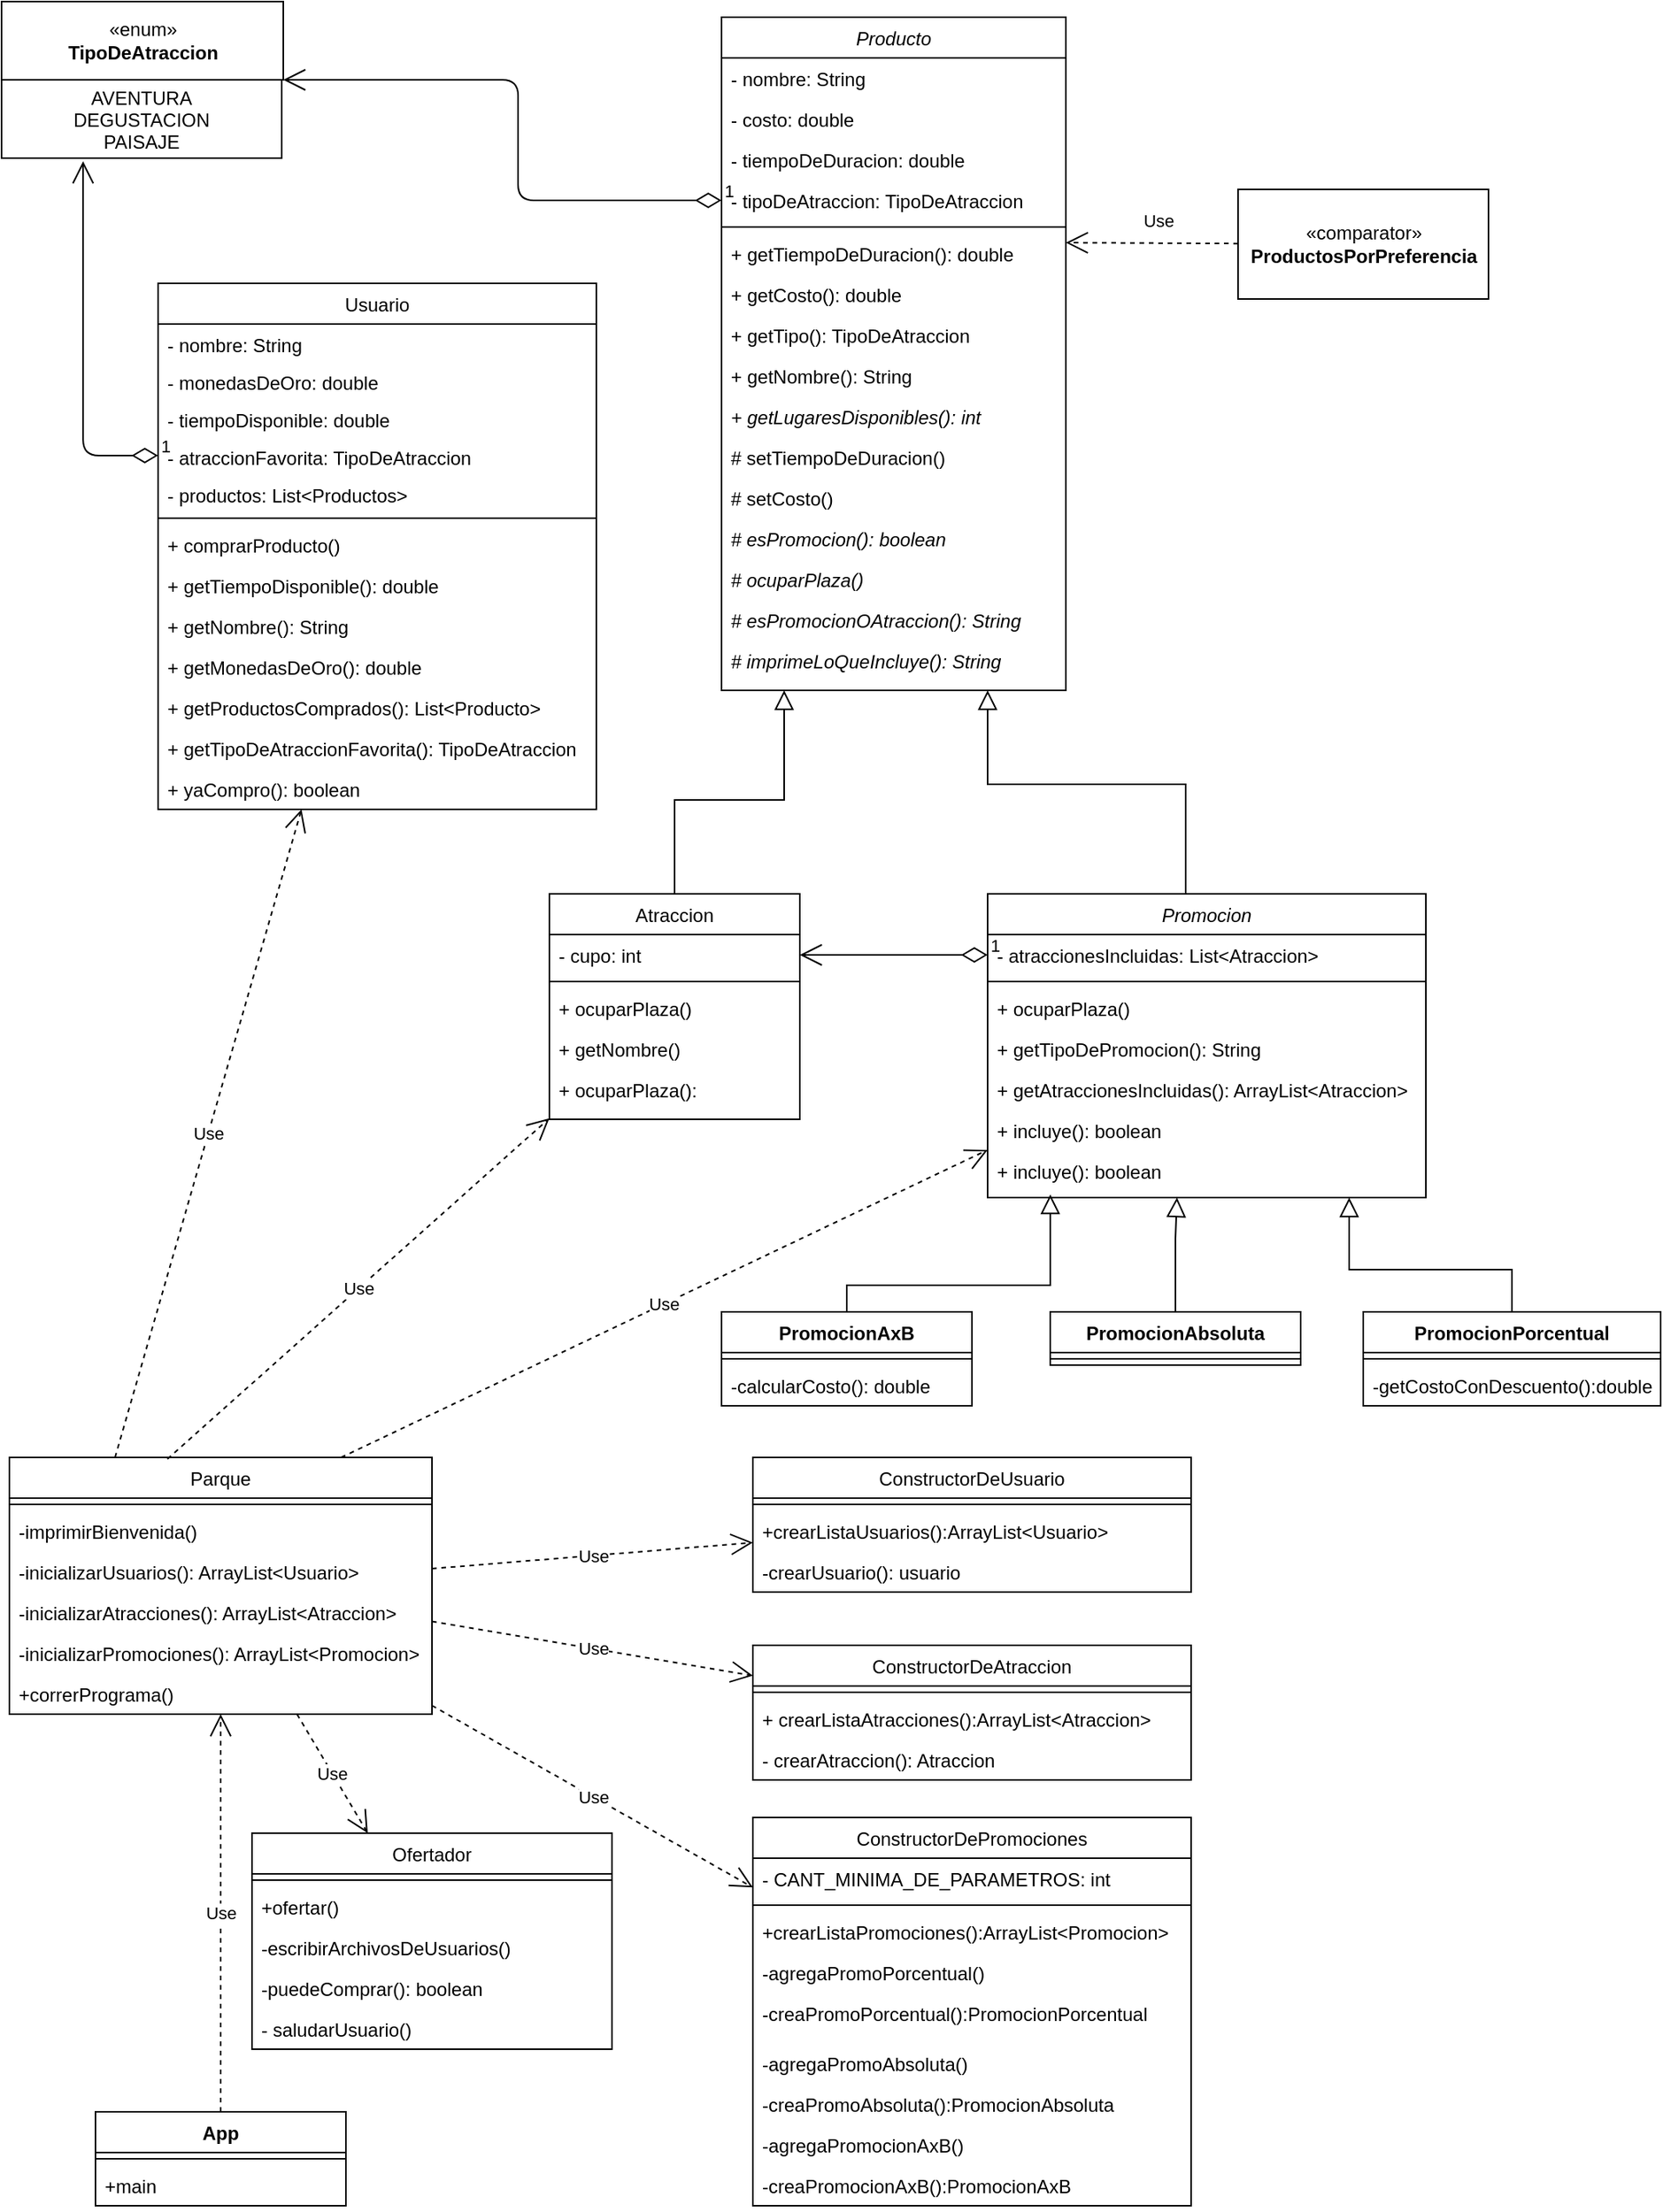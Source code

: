 <mxfile version="15.1.4" type="device"><diagram id="C5RBs43oDa-KdzZeNtuy" name="Page-1"><mxGraphModel dx="1422" dy="1974" grid="1" gridSize="10" guides="1" tooltips="1" connect="1" arrows="1" fold="1" page="1" pageScale="1" pageWidth="827" pageHeight="1169" math="0" shadow="0"><root><mxCell id="WIyWlLk6GJQsqaUBKTNV-0"/><mxCell id="WIyWlLk6GJQsqaUBKTNV-1" parent="WIyWlLk6GJQsqaUBKTNV-0"/><object label="Usuario" tipoDeAtracionFavorita="TipoDeAtraccion" id="zkfFHV4jXpPFQw0GAbJ--0"><mxCell style="swimlane;fontStyle=0;align=center;verticalAlign=top;childLayout=stackLayout;horizontal=1;startSize=26;horizontalStack=0;resizeParent=1;resizeLast=0;collapsible=1;marginBottom=0;rounded=0;shadow=0;strokeWidth=1;arcSize=15;resizeHeight=1;" parent="WIyWlLk6GJQsqaUBKTNV-1" vertex="1"><mxGeometry x="110" y="-70" width="280" height="336" as="geometry"><mxRectangle x="230" y="140" width="160" height="26" as="alternateBounds"/></mxGeometry></mxCell></object><object label="- nombre: String" placeholders="1" productosComprados="Productos [ ]" id="FlzFNz0apkJize76Gb9o-10"><mxCell style="text;align=left;verticalAlign=top;spacingLeft=4;spacingRight=4;overflow=hidden;rotatable=0;points=[[0,0.5],[1,0.5]];portConstraint=eastwest;" parent="zkfFHV4jXpPFQw0GAbJ--0" vertex="1"><mxGeometry y="26" width="280" height="24" as="geometry"/></mxCell></object><object label="- monedasDeOro: double" placeholders="1" productosComprados="Productos [ ]" id="zkfFHV4jXpPFQw0GAbJ--1"><mxCell style="text;align=left;verticalAlign=top;spacingLeft=4;spacingRight=4;overflow=hidden;rotatable=0;points=[[0,0.5],[1,0.5]];portConstraint=eastwest;" parent="zkfFHV4jXpPFQw0GAbJ--0" vertex="1"><mxGeometry y="50" width="280" height="24" as="geometry"/></mxCell></object><object label="- tiempoDisponible: double" placeholders="1" productosComprados="Productos [ ]" id="FlzFNz0apkJize76Gb9o-12"><mxCell style="text;align=left;verticalAlign=top;spacingLeft=4;spacingRight=4;overflow=hidden;rotatable=0;points=[[0,0.5],[1,0.5]];portConstraint=eastwest;" parent="zkfFHV4jXpPFQw0GAbJ--0" vertex="1"><mxGeometry y="74" width="280" height="24" as="geometry"/></mxCell></object><object label="- atraccionFavorita: TipoDeAtraccion" placeholders="1" productosComprados="Productos [ ]" id="FlzFNz0apkJize76Gb9o-13"><mxCell style="text;align=left;verticalAlign=top;spacingLeft=4;spacingRight=4;overflow=hidden;rotatable=0;points=[[0,0.5],[1,0.5]];portConstraint=eastwest;" parent="zkfFHV4jXpPFQw0GAbJ--0" vertex="1"><mxGeometry y="98" width="280" height="24" as="geometry"/></mxCell></object><object label="- productos: List&lt;Productos&gt;" placeholders="1" productosComprados="Productos [ ]" id="FlzFNz0apkJize76Gb9o-11"><mxCell style="text;align=left;verticalAlign=top;spacingLeft=4;spacingRight=4;overflow=hidden;rotatable=0;points=[[0,0.5],[1,0.5]];portConstraint=eastwest;" parent="zkfFHV4jXpPFQw0GAbJ--0" vertex="1"><mxGeometry y="122" width="280" height="24" as="geometry"/></mxCell></object><mxCell id="zkfFHV4jXpPFQw0GAbJ--4" value="" style="line;html=1;strokeWidth=1;align=left;verticalAlign=middle;spacingTop=-1;spacingLeft=3;spacingRight=3;rotatable=0;labelPosition=right;points=[];portConstraint=eastwest;" parent="zkfFHV4jXpPFQw0GAbJ--0" vertex="1"><mxGeometry y="146" width="280" height="8" as="geometry"/></mxCell><mxCell id="zkfFHV4jXpPFQw0GAbJ--5" value="+ comprarProducto()" style="text;align=left;verticalAlign=top;spacingLeft=4;spacingRight=4;overflow=hidden;rotatable=0;points=[[0,0.5],[1,0.5]];portConstraint=eastwest;" parent="zkfFHV4jXpPFQw0GAbJ--0" vertex="1"><mxGeometry y="154" width="280" height="26" as="geometry"/></mxCell><mxCell id="FlzFNz0apkJize76Gb9o-16" value="+ getTiempoDisponible(): double" style="text;align=left;verticalAlign=top;spacingLeft=4;spacingRight=4;overflow=hidden;rotatable=0;points=[[0,0.5],[1,0.5]];portConstraint=eastwest;" parent="zkfFHV4jXpPFQw0GAbJ--0" vertex="1"><mxGeometry y="180" width="280" height="26" as="geometry"/></mxCell><mxCell id="FlzFNz0apkJize76Gb9o-17" value="+ getNombre(): String&#10;" style="text;align=left;verticalAlign=top;spacingLeft=4;spacingRight=4;overflow=hidden;rotatable=0;points=[[0,0.5],[1,0.5]];portConstraint=eastwest;" parent="zkfFHV4jXpPFQw0GAbJ--0" vertex="1"><mxGeometry y="206" width="280" height="26" as="geometry"/></mxCell><mxCell id="FlzFNz0apkJize76Gb9o-18" value="+ getMonedasDeOro(): double" style="text;align=left;verticalAlign=top;spacingLeft=4;spacingRight=4;overflow=hidden;rotatable=0;points=[[0,0.5],[1,0.5]];portConstraint=eastwest;" parent="zkfFHV4jXpPFQw0GAbJ--0" vertex="1"><mxGeometry y="232" width="280" height="26" as="geometry"/></mxCell><mxCell id="FlzFNz0apkJize76Gb9o-19" value="+ getProductosComprados(): List&lt;Producto&gt;" style="text;align=left;verticalAlign=top;spacingLeft=4;spacingRight=4;overflow=hidden;rotatable=0;points=[[0,0.5],[1,0.5]];portConstraint=eastwest;" parent="zkfFHV4jXpPFQw0GAbJ--0" vertex="1"><mxGeometry y="258" width="280" height="26" as="geometry"/></mxCell><mxCell id="FlzFNz0apkJize76Gb9o-20" value="+ getTipoDeAtraccionFavorita(): TipoDeAtraccion" style="text;align=left;verticalAlign=top;spacingLeft=4;spacingRight=4;overflow=hidden;rotatable=0;points=[[0,0.5],[1,0.5]];portConstraint=eastwest;" parent="zkfFHV4jXpPFQw0GAbJ--0" vertex="1"><mxGeometry y="284" width="280" height="26" as="geometry"/></mxCell><mxCell id="_FNFcOM1Z9F2BSUYaK-h-8" value="+ yaCompro(): boolean" style="text;align=left;verticalAlign=top;spacingLeft=4;spacingRight=4;overflow=hidden;rotatable=0;points=[[0,0.5],[1,0.5]];portConstraint=eastwest;" vertex="1" parent="zkfFHV4jXpPFQw0GAbJ--0"><mxGeometry y="310" width="280" height="26" as="geometry"/></mxCell><mxCell id="zkfFHV4jXpPFQw0GAbJ--6" value="Atraccion" style="swimlane;fontStyle=0;align=center;verticalAlign=top;childLayout=stackLayout;horizontal=1;startSize=26;horizontalStack=0;resizeParent=1;resizeLast=0;collapsible=1;marginBottom=0;rounded=0;shadow=0;strokeWidth=1;" parent="WIyWlLk6GJQsqaUBKTNV-1" vertex="1"><mxGeometry x="360" y="320" width="160" height="144" as="geometry"><mxRectangle x="130" y="380" width="160" height="26" as="alternateBounds"/></mxGeometry></mxCell><mxCell id="zkfFHV4jXpPFQw0GAbJ--7" value="- cupo: int" style="text;align=left;verticalAlign=top;spacingLeft=4;spacingRight=4;overflow=hidden;rotatable=0;points=[[0,0.5],[1,0.5]];portConstraint=eastwest;" parent="zkfFHV4jXpPFQw0GAbJ--6" vertex="1"><mxGeometry y="26" width="160" height="26" as="geometry"/></mxCell><mxCell id="zkfFHV4jXpPFQw0GAbJ--9" value="" style="line;html=1;strokeWidth=1;align=left;verticalAlign=middle;spacingTop=-1;spacingLeft=3;spacingRight=3;rotatable=0;labelPosition=right;points=[];portConstraint=eastwest;" parent="zkfFHV4jXpPFQw0GAbJ--6" vertex="1"><mxGeometry y="52" width="160" height="8" as="geometry"/></mxCell><mxCell id="OmmPWVfjl7qDuV7n0hbP-1" value="+ ocuparPlaza()" style="text;align=left;verticalAlign=top;spacingLeft=4;spacingRight=4;overflow=hidden;rotatable=0;points=[[0,0.5],[1,0.5]];portConstraint=eastwest;rounded=0;shadow=0;html=0;" parent="zkfFHV4jXpPFQw0GAbJ--6" vertex="1"><mxGeometry y="60" width="160" height="26" as="geometry"/></mxCell><mxCell id="b36WNE1oLxdb3FosUZbY-0" value="+ getNombre()" style="text;align=left;verticalAlign=top;spacingLeft=4;spacingRight=4;overflow=hidden;rotatable=0;points=[[0,0.5],[1,0.5]];portConstraint=eastwest;rounded=0;shadow=0;html=0;" parent="zkfFHV4jXpPFQw0GAbJ--6" vertex="1"><mxGeometry y="86" width="160" height="26" as="geometry"/></mxCell><mxCell id="_FNFcOM1Z9F2BSUYaK-h-0" value="+ ocuparPlaza():" style="text;align=left;verticalAlign=top;spacingLeft=4;spacingRight=4;overflow=hidden;rotatable=0;points=[[0,0.5],[1,0.5]];portConstraint=eastwest;rounded=0;shadow=0;html=0;" vertex="1" parent="zkfFHV4jXpPFQw0GAbJ--6"><mxGeometry y="112" width="160" height="26" as="geometry"/></mxCell><mxCell id="zkfFHV4jXpPFQw0GAbJ--12" value="" style="endArrow=block;endSize=10;endFill=0;shadow=0;strokeWidth=1;rounded=0;edgeStyle=elbowEdgeStyle;elbow=vertical;" parent="WIyWlLk6GJQsqaUBKTNV-1" source="zkfFHV4jXpPFQw0GAbJ--6" edge="1"><mxGeometry width="160" relative="1" as="geometry"><mxPoint x="200" y="203" as="sourcePoint"/><mxPoint x="510" y="190" as="targetPoint"/><Array as="points"><mxPoint x="640" y="260"/><mxPoint x="650" y="260"/><mxPoint x="743" y="250"/></Array></mxGeometry></mxCell><mxCell id="zkfFHV4jXpPFQw0GAbJ--13" value="Promocion" style="swimlane;fontStyle=2;align=center;verticalAlign=top;childLayout=stackLayout;horizontal=1;startSize=26;horizontalStack=0;resizeParent=1;resizeLast=0;collapsible=1;marginBottom=0;rounded=0;shadow=0;strokeWidth=1;" parent="WIyWlLk6GJQsqaUBKTNV-1" vertex="1"><mxGeometry x="640" y="320" width="280" height="194" as="geometry"><mxRectangle x="840" y="340" width="170" height="26" as="alternateBounds"/></mxGeometry></mxCell><mxCell id="zkfFHV4jXpPFQw0GAbJ--14" value="- atraccionesIncluidas: List&lt;Atraccion&gt;" style="text;align=left;verticalAlign=top;spacingLeft=4;spacingRight=4;overflow=hidden;rotatable=0;points=[[0,0.5],[1,0.5]];portConstraint=eastwest;" parent="zkfFHV4jXpPFQw0GAbJ--13" vertex="1"><mxGeometry y="26" width="280" height="26" as="geometry"/></mxCell><mxCell id="zkfFHV4jXpPFQw0GAbJ--15" value="" style="line;html=1;strokeWidth=1;align=left;verticalAlign=middle;spacingTop=-1;spacingLeft=3;spacingRight=3;rotatable=0;labelPosition=right;points=[];portConstraint=eastwest;" parent="zkfFHV4jXpPFQw0GAbJ--13" vertex="1"><mxGeometry y="52" width="280" height="8" as="geometry"/></mxCell><mxCell id="OmmPWVfjl7qDuV7n0hbP-7" value="+ ocuparPlaza()" style="text;align=left;verticalAlign=top;spacingLeft=4;spacingRight=4;overflow=hidden;rotatable=0;points=[[0,0.5],[1,0.5]];portConstraint=eastwest;" parent="zkfFHV4jXpPFQw0GAbJ--13" vertex="1"><mxGeometry y="60" width="280" height="26" as="geometry"/></mxCell><mxCell id="VphqUAI89sK2bR0I3IH1-6" value="+ getTipoDePromocion(): String" style="text;align=left;verticalAlign=top;spacingLeft=4;spacingRight=4;overflow=hidden;rotatable=0;points=[[0,0.5],[1,0.5]];portConstraint=eastwest;fontStyle=0" parent="zkfFHV4jXpPFQw0GAbJ--13" vertex="1"><mxGeometry y="86" width="280" height="26" as="geometry"/></mxCell><mxCell id="VphqUAI89sK2bR0I3IH1-12" value="+ getAtraccionesIncluidas(): ArrayList&lt;Atraccion&gt;" style="text;align=left;verticalAlign=top;spacingLeft=4;spacingRight=4;overflow=hidden;rotatable=0;points=[[0,0.5],[1,0.5]];portConstraint=eastwest;fontStyle=0" parent="zkfFHV4jXpPFQw0GAbJ--13" vertex="1"><mxGeometry y="112" width="280" height="26" as="geometry"/></mxCell><mxCell id="_FNFcOM1Z9F2BSUYaK-h-6" value="+ incluye(): boolean" style="text;align=left;verticalAlign=top;spacingLeft=4;spacingRight=4;overflow=hidden;rotatable=0;points=[[0,0.5],[1,0.5]];portConstraint=eastwest;fontStyle=0" vertex="1" parent="zkfFHV4jXpPFQw0GAbJ--13"><mxGeometry y="138" width="280" height="26" as="geometry"/></mxCell><mxCell id="_FNFcOM1Z9F2BSUYaK-h-7" value="+ incluye(): boolean" style="text;align=left;verticalAlign=top;spacingLeft=4;spacingRight=4;overflow=hidden;rotatable=0;points=[[0,0.5],[1,0.5]];portConstraint=eastwest;fontStyle=0" vertex="1" parent="zkfFHV4jXpPFQw0GAbJ--13"><mxGeometry y="164" width="280" height="26" as="geometry"/></mxCell><mxCell id="zkfFHV4jXpPFQw0GAbJ--16" value="" style="endArrow=block;endSize=10;endFill=0;shadow=0;strokeWidth=1;rounded=0;edgeStyle=elbowEdgeStyle;elbow=vertical;exitX=0.452;exitY=0;exitDx=0;exitDy=0;exitPerimeter=0;" parent="WIyWlLk6GJQsqaUBKTNV-1" source="zkfFHV4jXpPFQw0GAbJ--13" edge="1"><mxGeometry width="160" relative="1" as="geometry"><mxPoint x="950" y="260" as="sourcePoint"/><mxPoint x="640" y="190" as="targetPoint"/><Array as="points"><mxPoint x="780" y="250"/><mxPoint x="810" y="260"/><mxPoint x="940" y="240"/><mxPoint x="910" y="250"/><mxPoint x="800" y="240"/></Array></mxGeometry></mxCell><mxCell id="zkfFHV4jXpPFQw0GAbJ--17" value="Producto" style="swimlane;fontStyle=2;align=center;verticalAlign=top;childLayout=stackLayout;horizontal=1;startSize=26;horizontalStack=0;resizeParent=1;resizeLast=0;collapsible=1;marginBottom=0;rounded=0;shadow=0;strokeWidth=1;" parent="WIyWlLk6GJQsqaUBKTNV-1" vertex="1"><mxGeometry x="470" y="-240" width="220" height="430" as="geometry"><mxRectangle x="550" y="140" width="160" height="26" as="alternateBounds"/></mxGeometry></mxCell><mxCell id="OmmPWVfjl7qDuV7n0hbP-2" value="- nombre: String" style="text;align=left;verticalAlign=top;spacingLeft=4;spacingRight=4;overflow=hidden;rotatable=0;points=[[0,0.5],[1,0.5]];portConstraint=eastwest;" parent="zkfFHV4jXpPFQw0GAbJ--17" vertex="1"><mxGeometry y="26" width="220" height="26" as="geometry"/></mxCell><mxCell id="zkfFHV4jXpPFQw0GAbJ--18" value="- costo: double" style="text;align=left;verticalAlign=top;spacingLeft=4;spacingRight=4;overflow=hidden;rotatable=0;points=[[0,0.5],[1,0.5]];portConstraint=eastwest;" parent="zkfFHV4jXpPFQw0GAbJ--17" vertex="1"><mxGeometry y="52" width="220" height="26" as="geometry"/></mxCell><mxCell id="zkfFHV4jXpPFQw0GAbJ--19" value="- tiempoDeDuracion: double" style="text;align=left;verticalAlign=top;spacingLeft=4;spacingRight=4;overflow=hidden;rotatable=0;points=[[0,0.5],[1,0.5]];portConstraint=eastwest;rounded=0;shadow=0;html=0;" parent="zkfFHV4jXpPFQw0GAbJ--17" vertex="1"><mxGeometry y="78" width="220" height="26" as="geometry"/></mxCell><mxCell id="zkfFHV4jXpPFQw0GAbJ--20" value="- tipoDeAtraccion: TipoDeAtraccion" style="text;align=left;verticalAlign=top;spacingLeft=4;spacingRight=4;overflow=hidden;rotatable=0;points=[[0,0.5],[1,0.5]];portConstraint=eastwest;rounded=0;shadow=0;html=0;" parent="zkfFHV4jXpPFQw0GAbJ--17" vertex="1"><mxGeometry y="104" width="220" height="26" as="geometry"/></mxCell><mxCell id="zkfFHV4jXpPFQw0GAbJ--23" value="" style="line;html=1;strokeWidth=1;align=left;verticalAlign=middle;spacingTop=-1;spacingLeft=3;spacingRight=3;rotatable=0;labelPosition=right;points=[];portConstraint=eastwest;" parent="zkfFHV4jXpPFQw0GAbJ--17" vertex="1"><mxGeometry y="130" width="220" height="8" as="geometry"/></mxCell><mxCell id="zkfFHV4jXpPFQw0GAbJ--24" value="+ getTiempoDeDuracion(): double" style="text;align=left;verticalAlign=top;spacingLeft=4;spacingRight=4;overflow=hidden;rotatable=0;points=[[0,0.5],[1,0.5]];portConstraint=eastwest;" parent="zkfFHV4jXpPFQw0GAbJ--17" vertex="1"><mxGeometry y="138" width="220" height="26" as="geometry"/></mxCell><mxCell id="zkfFHV4jXpPFQw0GAbJ--25" value="+ getCosto(): double" style="text;align=left;verticalAlign=top;spacingLeft=4;spacingRight=4;overflow=hidden;rotatable=0;points=[[0,0.5],[1,0.5]];portConstraint=eastwest;" parent="zkfFHV4jXpPFQw0GAbJ--17" vertex="1"><mxGeometry y="164" width="220" height="26" as="geometry"/></mxCell><mxCell id="FlzFNz0apkJize76Gb9o-21" value="+ getTipo(): TipoDeAtraccion" style="text;align=left;verticalAlign=top;spacingLeft=4;spacingRight=4;overflow=hidden;rotatable=0;points=[[0,0.5],[1,0.5]];portConstraint=eastwest;" parent="zkfFHV4jXpPFQw0GAbJ--17" vertex="1"><mxGeometry y="190" width="220" height="26" as="geometry"/></mxCell><mxCell id="VphqUAI89sK2bR0I3IH1-0" value="+ getNombre(): String" style="text;align=left;verticalAlign=top;spacingLeft=4;spacingRight=4;overflow=hidden;rotatable=0;points=[[0,0.5],[1,0.5]];portConstraint=eastwest;" parent="zkfFHV4jXpPFQw0GAbJ--17" vertex="1"><mxGeometry y="216" width="220" height="26" as="geometry"/></mxCell><mxCell id="_FNFcOM1Z9F2BSUYaK-h-5" value="+ getLugaresDisponibles(): int" style="text;align=left;verticalAlign=top;spacingLeft=4;spacingRight=4;overflow=hidden;rotatable=0;points=[[0,0.5],[1,0.5]];portConstraint=eastwest;fontStyle=2" vertex="1" parent="zkfFHV4jXpPFQw0GAbJ--17"><mxGeometry y="242" width="220" height="26" as="geometry"/></mxCell><mxCell id="OmmPWVfjl7qDuV7n0hbP-3" value="# setTiempoDeDuracion()&#10;" style="text;align=left;verticalAlign=top;spacingLeft=4;spacingRight=4;overflow=hidden;rotatable=0;points=[[0,0.5],[1,0.5]];portConstraint=eastwest;" parent="zkfFHV4jXpPFQw0GAbJ--17" vertex="1"><mxGeometry y="268" width="220" height="26" as="geometry"/></mxCell><mxCell id="OmmPWVfjl7qDuV7n0hbP-6" value="# setCosto()" style="text;align=left;verticalAlign=top;spacingLeft=4;spacingRight=4;overflow=hidden;rotatable=0;points=[[0,0.5],[1,0.5]];portConstraint=eastwest;" parent="zkfFHV4jXpPFQw0GAbJ--17" vertex="1"><mxGeometry y="294" width="220" height="26" as="geometry"/></mxCell><mxCell id="VphqUAI89sK2bR0I3IH1-2" value="# esPromocion(): boolean" style="text;align=left;verticalAlign=top;spacingLeft=4;spacingRight=4;overflow=hidden;rotatable=0;points=[[0,0.5],[1,0.5]];portConstraint=eastwest;fontStyle=2" parent="zkfFHV4jXpPFQw0GAbJ--17" vertex="1"><mxGeometry y="320" width="220" height="26" as="geometry"/></mxCell><mxCell id="VphqUAI89sK2bR0I3IH1-3" value="# ocuparPlaza()" style="text;align=left;verticalAlign=top;spacingLeft=4;spacingRight=4;overflow=hidden;rotatable=0;points=[[0,0.5],[1,0.5]];portConstraint=eastwest;fontStyle=2" parent="zkfFHV4jXpPFQw0GAbJ--17" vertex="1"><mxGeometry y="346" width="220" height="26" as="geometry"/></mxCell><mxCell id="_FNFcOM1Z9F2BSUYaK-h-3" value="# esPromocionOAtraccion(): String" style="text;align=left;verticalAlign=top;spacingLeft=4;spacingRight=4;overflow=hidden;rotatable=0;points=[[0,0.5],[1,0.5]];portConstraint=eastwest;fontStyle=2" vertex="1" parent="zkfFHV4jXpPFQw0GAbJ--17"><mxGeometry y="372" width="220" height="26" as="geometry"/></mxCell><mxCell id="_FNFcOM1Z9F2BSUYaK-h-4" value="# imprimeLoQueIncluye(): String" style="text;align=left;verticalAlign=top;spacingLeft=4;spacingRight=4;overflow=hidden;rotatable=0;points=[[0,0.5],[1,0.5]];portConstraint=eastwest;fontStyle=2" vertex="1" parent="zkfFHV4jXpPFQw0GAbJ--17"><mxGeometry y="398" width="220" height="26" as="geometry"/></mxCell><mxCell id="FlzFNz0apkJize76Gb9o-0" value="«enum»&lt;br&gt;&lt;b&gt;TipoDeAtraccion&lt;/b&gt;" style="html=1;dropTarget=0;" parent="WIyWlLk6GJQsqaUBKTNV-1" vertex="1"><mxGeometry x="10" y="-250" width="180" height="50" as="geometry"/></mxCell><mxCell id="FlzFNz0apkJize76Gb9o-1" value="AVENTURA&#10;DEGUSTACION&#10;PAISAJE" style="shape=module;jettyWidth=0;jettyHeight=2;" parent="FlzFNz0apkJize76Gb9o-0" vertex="1"><mxGeometry x="1" width="179" height="50" relative="1" as="geometry"><mxPoint x="-180" y="50" as="offset"/></mxGeometry></mxCell><mxCell id="FlzFNz0apkJize76Gb9o-22" value="1" style="endArrow=open;html=1;endSize=12;startArrow=diamondThin;startSize=14;startFill=0;edgeStyle=orthogonalEdgeStyle;align=left;verticalAlign=bottom;entryX=1;entryY=1;entryDx=0;entryDy=0;exitX=0;exitY=0.5;exitDx=0;exitDy=0;strokeWidth=1;" parent="WIyWlLk6GJQsqaUBKTNV-1" source="zkfFHV4jXpPFQw0GAbJ--20" target="FlzFNz0apkJize76Gb9o-0" edge="1"><mxGeometry x="-1" y="3" relative="1" as="geometry"><mxPoint x="510" y="70" as="sourcePoint"/><mxPoint x="230" y="100" as="targetPoint"/><Array as="points"><mxPoint x="340" y="-123"/><mxPoint x="340" y="-200"/></Array></mxGeometry></mxCell><mxCell id="FlzFNz0apkJize76Gb9o-26" value="1" style="endArrow=open;html=1;endSize=12;startArrow=diamondThin;startSize=14;startFill=0;edgeStyle=orthogonalEdgeStyle;align=left;verticalAlign=bottom;entryX=1;entryY=0.5;entryDx=0;entryDy=0;exitX=0;exitY=0.5;exitDx=0;exitDy=0;" parent="WIyWlLk6GJQsqaUBKTNV-1" source="zkfFHV4jXpPFQw0GAbJ--14" target="zkfFHV4jXpPFQw0GAbJ--7" edge="1"><mxGeometry x="-1" y="3" relative="1" as="geometry"><mxPoint x="780" y="370" as="sourcePoint"/><mxPoint x="599" y="305" as="targetPoint"/><Array as="points"><mxPoint x="560" y="359"/><mxPoint x="560" y="359"/></Array></mxGeometry></mxCell><mxCell id="FlzFNz0apkJize76Gb9o-30" value="PromocionAxB" style="swimlane;fontStyle=1;align=center;verticalAlign=top;childLayout=stackLayout;horizontal=1;startSize=26;horizontalStack=0;resizeParent=1;resizeParentMax=0;resizeLast=0;collapsible=1;marginBottom=0;" parent="WIyWlLk6GJQsqaUBKTNV-1" vertex="1"><mxGeometry x="470" y="587" width="160" height="60" as="geometry"><mxRectangle x="637" y="570" width="120" height="26" as="alternateBounds"/></mxGeometry></mxCell><mxCell id="FlzFNz0apkJize76Gb9o-32" value="" style="line;strokeWidth=1;fillColor=none;align=left;verticalAlign=middle;spacingTop=-1;spacingLeft=3;spacingRight=3;rotatable=0;labelPosition=right;points=[];portConstraint=eastwest;" parent="FlzFNz0apkJize76Gb9o-30" vertex="1"><mxGeometry y="26" width="160" height="8" as="geometry"/></mxCell><mxCell id="VphqUAI89sK2bR0I3IH1-14" value="-calcularCosto(): double" style="text;align=left;verticalAlign=top;spacingLeft=4;spacingRight=4;overflow=hidden;rotatable=0;points=[[0,0.5],[1,0.5]];portConstraint=eastwest;fontStyle=0" parent="FlzFNz0apkJize76Gb9o-30" vertex="1"><mxGeometry y="34" width="160" height="26" as="geometry"/></mxCell><mxCell id="FlzFNz0apkJize76Gb9o-34" value="PromocionAbsoluta" style="swimlane;fontStyle=1;align=center;verticalAlign=top;childLayout=stackLayout;horizontal=1;startSize=26;horizontalStack=0;resizeParent=1;resizeParentMax=0;resizeLast=0;collapsible=1;marginBottom=0;" parent="WIyWlLk6GJQsqaUBKTNV-1" vertex="1"><mxGeometry x="680" y="587" width="160" height="34" as="geometry"/></mxCell><mxCell id="FlzFNz0apkJize76Gb9o-36" value="" style="line;strokeWidth=1;fillColor=none;align=left;verticalAlign=middle;spacingTop=-1;spacingLeft=3;spacingRight=3;rotatable=0;labelPosition=right;points=[];portConstraint=eastwest;" parent="FlzFNz0apkJize76Gb9o-34" vertex="1"><mxGeometry y="26" width="160" height="8" as="geometry"/></mxCell><mxCell id="FlzFNz0apkJize76Gb9o-38" value="PromocionPorcentual" style="swimlane;fontStyle=1;align=center;verticalAlign=top;childLayout=stackLayout;horizontal=1;startSize=26;horizontalStack=0;resizeParent=1;resizeParentMax=0;resizeLast=0;collapsible=1;marginBottom=0;" parent="WIyWlLk6GJQsqaUBKTNV-1" vertex="1"><mxGeometry x="880" y="587" width="190" height="60" as="geometry"/></mxCell><mxCell id="FlzFNz0apkJize76Gb9o-40" value="" style="line;strokeWidth=1;fillColor=none;align=left;verticalAlign=middle;spacingTop=-1;spacingLeft=3;spacingRight=3;rotatable=0;labelPosition=right;points=[];portConstraint=eastwest;" parent="FlzFNz0apkJize76Gb9o-38" vertex="1"><mxGeometry y="26" width="190" height="8" as="geometry"/></mxCell><mxCell id="FlzFNz0apkJize76Gb9o-41" value="-getCostoConDescuento():double&#10;" style="text;strokeColor=none;fillColor=none;align=left;verticalAlign=top;spacingLeft=4;spacingRight=4;overflow=hidden;rotatable=0;points=[[0,0.5],[1,0.5]];portConstraint=eastwest;" parent="FlzFNz0apkJize76Gb9o-38" vertex="1"><mxGeometry y="34" width="190" height="26" as="geometry"/></mxCell><mxCell id="FlzFNz0apkJize76Gb9o-45" value="" style="endArrow=block;endSize=10;endFill=0;shadow=0;strokeWidth=1;rounded=0;edgeStyle=elbowEdgeStyle;elbow=vertical;exitX=0.5;exitY=0;exitDx=0;exitDy=0;entryX=0.825;entryY=1.154;entryDx=0;entryDy=0;entryPerimeter=0;" parent="WIyWlLk6GJQsqaUBKTNV-1" source="FlzFNz0apkJize76Gb9o-38" edge="1" target="_FNFcOM1Z9F2BSUYaK-h-7"><mxGeometry width="160" relative="1" as="geometry"><mxPoint x="1153" y="450" as="sourcePoint"/><mxPoint x="870" y="520" as="targetPoint"/><Array as="points"><mxPoint x="910" y="560"/><mxPoint x="1100" y="570"/></Array></mxGeometry></mxCell><mxCell id="FlzFNz0apkJize76Gb9o-46" value="" style="endArrow=block;endSize=10;endFill=0;shadow=0;strokeWidth=1;rounded=0;edgeStyle=elbowEdgeStyle;elbow=vertical;exitX=0.5;exitY=0;exitDx=0;exitDy=0;entryX=0.143;entryY=1.077;entryDx=0;entryDy=0;entryPerimeter=0;" parent="WIyWlLk6GJQsqaUBKTNV-1" source="FlzFNz0apkJize76Gb9o-30" target="_FNFcOM1Z9F2BSUYaK-h-7" edge="1"><mxGeometry width="160" relative="1" as="geometry"><mxPoint x="1070" y="460" as="sourcePoint"/><mxPoint x="680" y="520" as="targetPoint"/><Array as="points"><mxPoint x="850" y="570"/><mxPoint x="800" y="510"/></Array></mxGeometry></mxCell><mxCell id="FlzFNz0apkJize76Gb9o-47" value="" style="endArrow=block;endSize=10;endFill=0;shadow=0;strokeWidth=1;rounded=0;edgeStyle=elbowEdgeStyle;elbow=vertical;exitX=0.5;exitY=0;exitDx=0;exitDy=0;entryX=0.432;entryY=1.154;entryDx=0;entryDy=0;entryPerimeter=0;" parent="WIyWlLk6GJQsqaUBKTNV-1" source="FlzFNz0apkJize76Gb9o-34" target="_FNFcOM1Z9F2BSUYaK-h-7" edge="1"><mxGeometry width="160" relative="1" as="geometry"><mxPoint x="770" y="460" as="sourcePoint"/><mxPoint x="960" y="490" as="targetPoint"/><Array as="points"><mxPoint x="770" y="540"/><mxPoint x="960" y="530"/><mxPoint x="880" y="590"/></Array></mxGeometry></mxCell><mxCell id="FlzFNz0apkJize76Gb9o-48" value="«comparator»&lt;br&gt;&lt;b&gt;ProductosPorPreferencia&lt;/b&gt;" style="html=1;" parent="WIyWlLk6GJQsqaUBKTNV-1" vertex="1"><mxGeometry x="800" y="-130" width="160" height="70" as="geometry"/></mxCell><mxCell id="FlzFNz0apkJize76Gb9o-49" value="App" style="swimlane;fontStyle=1;align=center;verticalAlign=top;childLayout=stackLayout;horizontal=1;startSize=26;horizontalStack=0;resizeParent=1;resizeParentMax=0;resizeLast=0;collapsible=1;marginBottom=0;" parent="WIyWlLk6GJQsqaUBKTNV-1" vertex="1"><mxGeometry x="70" y="1098" width="160" height="60" as="geometry"/></mxCell><mxCell id="FlzFNz0apkJize76Gb9o-51" value="" style="line;strokeWidth=1;fillColor=none;align=left;verticalAlign=middle;spacingTop=-1;spacingLeft=3;spacingRight=3;rotatable=0;labelPosition=right;points=[];portConstraint=eastwest;" parent="FlzFNz0apkJize76Gb9o-49" vertex="1"><mxGeometry y="26" width="160" height="8" as="geometry"/></mxCell><mxCell id="FlzFNz0apkJize76Gb9o-52" value="+main" style="text;strokeColor=none;fillColor=none;align=left;verticalAlign=top;spacingLeft=4;spacingRight=4;overflow=hidden;rotatable=0;points=[[0,0.5],[1,0.5]];portConstraint=eastwest;" parent="FlzFNz0apkJize76Gb9o-49" vertex="1"><mxGeometry y="34" width="160" height="26" as="geometry"/></mxCell><mxCell id="VphqUAI89sK2bR0I3IH1-17" value="ConstructorDeAtraccion" style="swimlane;fontStyle=0;align=center;verticalAlign=top;childLayout=stackLayout;horizontal=1;startSize=26;horizontalStack=0;resizeParent=1;resizeParentMax=0;resizeLast=0;collapsible=1;marginBottom=0;" parent="WIyWlLk6GJQsqaUBKTNV-1" vertex="1"><mxGeometry x="490" y="800" width="280" height="86" as="geometry"><mxRectangle x="637" y="570" width="120" height="26" as="alternateBounds"/></mxGeometry></mxCell><mxCell id="VphqUAI89sK2bR0I3IH1-18" value="" style="line;strokeWidth=1;fillColor=none;align=left;verticalAlign=middle;spacingTop=-1;spacingLeft=3;spacingRight=3;rotatable=0;labelPosition=right;points=[];portConstraint=eastwest;" parent="VphqUAI89sK2bR0I3IH1-17" vertex="1"><mxGeometry y="26" width="280" height="8" as="geometry"/></mxCell><mxCell id="VphqUAI89sK2bR0I3IH1-22" value="+ crearListaAtracciones():ArrayList&lt;Atraccion&gt;" style="text;align=left;verticalAlign=top;spacingLeft=4;spacingRight=4;overflow=hidden;rotatable=0;points=[[0,0.5],[1,0.5]];portConstraint=eastwest;fontStyle=0" parent="VphqUAI89sK2bR0I3IH1-17" vertex="1"><mxGeometry y="34" width="280" height="26" as="geometry"/></mxCell><mxCell id="VphqUAI89sK2bR0I3IH1-23" value="- crearAtraccion(): Atraccion" style="text;align=left;verticalAlign=top;spacingLeft=4;spacingRight=4;overflow=hidden;rotatable=0;points=[[0,0.5],[1,0.5]];portConstraint=eastwest;fontStyle=0" parent="VphqUAI89sK2bR0I3IH1-17" vertex="1"><mxGeometry y="60" width="280" height="26" as="geometry"/></mxCell><mxCell id="VphqUAI89sK2bR0I3IH1-24" value="ConstructorDePromociones" style="swimlane;fontStyle=0;align=center;verticalAlign=top;childLayout=stackLayout;horizontal=1;startSize=26;horizontalStack=0;resizeParent=1;resizeParentMax=0;resizeLast=0;collapsible=1;marginBottom=0;" parent="WIyWlLk6GJQsqaUBKTNV-1" vertex="1"><mxGeometry x="490" y="910" width="280" height="248" as="geometry"><mxRectangle x="637" y="570" width="120" height="26" as="alternateBounds"/></mxGeometry></mxCell><mxCell id="VphqUAI89sK2bR0I3IH1-31" value="- CANT_MINIMA_DE_PARAMETROS: int" style="text;align=left;verticalAlign=top;spacingLeft=4;spacingRight=4;overflow=hidden;rotatable=0;points=[[0,0.5],[1,0.5]];portConstraint=eastwest;fontStyle=0" parent="VphqUAI89sK2bR0I3IH1-24" vertex="1"><mxGeometry y="26" width="280" height="26" as="geometry"/></mxCell><mxCell id="VphqUAI89sK2bR0I3IH1-28" value="" style="line;strokeWidth=1;fillColor=none;align=left;verticalAlign=middle;spacingTop=-1;spacingLeft=3;spacingRight=3;rotatable=0;labelPosition=right;points=[];portConstraint=eastwest;" parent="VphqUAI89sK2bR0I3IH1-24" vertex="1"><mxGeometry y="52" width="280" height="8" as="geometry"/></mxCell><mxCell id="VphqUAI89sK2bR0I3IH1-29" value="+crearListaPromociones():ArrayList&lt;Promocion&gt;" style="text;align=left;verticalAlign=top;spacingLeft=4;spacingRight=4;overflow=hidden;rotatable=0;points=[[0,0.5],[1,0.5]];portConstraint=eastwest;fontStyle=0" parent="VphqUAI89sK2bR0I3IH1-24" vertex="1"><mxGeometry y="60" width="280" height="26" as="geometry"/></mxCell><mxCell id="VphqUAI89sK2bR0I3IH1-30" value="-agregaPromoPorcentual()" style="text;align=left;verticalAlign=top;spacingLeft=4;spacingRight=4;overflow=hidden;rotatable=0;points=[[0,0.5],[1,0.5]];portConstraint=eastwest;fontStyle=0" parent="VphqUAI89sK2bR0I3IH1-24" vertex="1"><mxGeometry y="86" width="280" height="26" as="geometry"/></mxCell><mxCell id="VphqUAI89sK2bR0I3IH1-33" value="-creaPromoPorcentual():PromocionPorcentual" style="text;align=left;verticalAlign=top;spacingLeft=4;spacingRight=4;overflow=hidden;rotatable=0;points=[[0,0.5],[1,0.5]];portConstraint=eastwest;fontStyle=0" parent="VphqUAI89sK2bR0I3IH1-24" vertex="1"><mxGeometry y="112" width="280" height="32" as="geometry"/></mxCell><mxCell id="VphqUAI89sK2bR0I3IH1-34" value="-agregaPromoAbsoluta()" style="text;align=left;verticalAlign=top;spacingLeft=4;spacingRight=4;overflow=hidden;rotatable=0;points=[[0,0.5],[1,0.5]];portConstraint=eastwest;fontStyle=0" parent="VphqUAI89sK2bR0I3IH1-24" vertex="1"><mxGeometry y="144" width="280" height="26" as="geometry"/></mxCell><mxCell id="VphqUAI89sK2bR0I3IH1-35" value="-creaPromoAbsoluta():PromocionAbsoluta" style="text;align=left;verticalAlign=top;spacingLeft=4;spacingRight=4;overflow=hidden;rotatable=0;points=[[0,0.5],[1,0.5]];portConstraint=eastwest;fontStyle=0" parent="VphqUAI89sK2bR0I3IH1-24" vertex="1"><mxGeometry y="170" width="280" height="26" as="geometry"/></mxCell><mxCell id="VphqUAI89sK2bR0I3IH1-36" value="-agregaPromocionAxB()&#10;" style="text;align=left;verticalAlign=top;spacingLeft=4;spacingRight=4;overflow=hidden;rotatable=0;points=[[0,0.5],[1,0.5]];portConstraint=eastwest;fontStyle=0" parent="VphqUAI89sK2bR0I3IH1-24" vertex="1"><mxGeometry y="196" width="280" height="26" as="geometry"/></mxCell><mxCell id="VphqUAI89sK2bR0I3IH1-37" value="-creaPromocionAxB():PromocionAxB" style="text;align=left;verticalAlign=top;spacingLeft=4;spacingRight=4;overflow=hidden;rotatable=0;points=[[0,0.5],[1,0.5]];portConstraint=eastwest;fontStyle=0" parent="VphqUAI89sK2bR0I3IH1-24" vertex="1"><mxGeometry y="222" width="280" height="26" as="geometry"/></mxCell><mxCell id="VphqUAI89sK2bR0I3IH1-40" value="ConstructorDeUsuario" style="swimlane;fontStyle=0;align=center;verticalAlign=top;childLayout=stackLayout;horizontal=1;startSize=26;horizontalStack=0;resizeParent=1;resizeParentMax=0;resizeLast=0;collapsible=1;marginBottom=0;" parent="WIyWlLk6GJQsqaUBKTNV-1" vertex="1"><mxGeometry x="490" y="680" width="280" height="86" as="geometry"><mxRectangle x="637" y="570" width="120" height="26" as="alternateBounds"/></mxGeometry></mxCell><mxCell id="VphqUAI89sK2bR0I3IH1-44" value="" style="line;strokeWidth=1;fillColor=none;align=left;verticalAlign=middle;spacingTop=-1;spacingLeft=3;spacingRight=3;rotatable=0;labelPosition=right;points=[];portConstraint=eastwest;" parent="VphqUAI89sK2bR0I3IH1-40" vertex="1"><mxGeometry y="26" width="280" height="8" as="geometry"/></mxCell><mxCell id="VphqUAI89sK2bR0I3IH1-45" value="+crearListaUsuarios():ArrayList&lt;Usuario&gt;" style="text;align=left;verticalAlign=top;spacingLeft=4;spacingRight=4;overflow=hidden;rotatable=0;points=[[0,0.5],[1,0.5]];portConstraint=eastwest;fontStyle=0" parent="VphqUAI89sK2bR0I3IH1-40" vertex="1"><mxGeometry y="34" width="280" height="26" as="geometry"/></mxCell><mxCell id="VphqUAI89sK2bR0I3IH1-46" value="-crearUsuario(): usuario" style="text;align=left;verticalAlign=top;spacingLeft=4;spacingRight=4;overflow=hidden;rotatable=0;points=[[0,0.5],[1,0.5]];portConstraint=eastwest;fontStyle=0" parent="VphqUAI89sK2bR0I3IH1-40" vertex="1"><mxGeometry y="60" width="280" height="26" as="geometry"/></mxCell><mxCell id="VphqUAI89sK2bR0I3IH1-48" value="1" style="endArrow=open;html=1;endSize=12;startArrow=diamondThin;startSize=14;startFill=0;edgeStyle=orthogonalEdgeStyle;align=left;verticalAlign=bottom;entryX=0.291;entryY=1.04;entryDx=0;entryDy=0;entryPerimeter=0;exitX=0;exitY=0.5;exitDx=0;exitDy=0;" parent="WIyWlLk6GJQsqaUBKTNV-1" source="FlzFNz0apkJize76Gb9o-13" target="FlzFNz0apkJize76Gb9o-1" edge="1"><mxGeometry x="-1" y="3" relative="1" as="geometry"><mxPoint x="90" y="100" as="sourcePoint"/><mxPoint x="62.089" y="122.0" as="targetPoint"/><Array as="points"><mxPoint x="62" y="40"/></Array></mxGeometry></mxCell><mxCell id="BE1WxLVzxvhaEzi7Ij22-8" value="Parque" style="swimlane;fontStyle=0;align=center;verticalAlign=top;childLayout=stackLayout;horizontal=1;startSize=26;horizontalStack=0;resizeParent=1;resizeParentMax=0;resizeLast=0;collapsible=1;marginBottom=0;" parent="WIyWlLk6GJQsqaUBKTNV-1" vertex="1"><mxGeometry x="15" y="680" width="270" height="164" as="geometry"><mxRectangle x="637" y="570" width="120" height="26" as="alternateBounds"/></mxGeometry></mxCell><mxCell id="BE1WxLVzxvhaEzi7Ij22-12" value="" style="line;strokeWidth=1;fillColor=none;align=left;verticalAlign=middle;spacingTop=-1;spacingLeft=3;spacingRight=3;rotatable=0;labelPosition=right;points=[];portConstraint=eastwest;" parent="BE1WxLVzxvhaEzi7Ij22-8" vertex="1"><mxGeometry y="26" width="270" height="8" as="geometry"/></mxCell><mxCell id="BE1WxLVzxvhaEzi7Ij22-13" value="-imprimirBienvenida()" style="text;align=left;verticalAlign=top;spacingLeft=4;spacingRight=4;overflow=hidden;rotatable=0;points=[[0,0.5],[1,0.5]];portConstraint=eastwest;fontStyle=0" parent="BE1WxLVzxvhaEzi7Ij22-8" vertex="1"><mxGeometry y="34" width="270" height="26" as="geometry"/></mxCell><mxCell id="BE1WxLVzxvhaEzi7Ij22-14" value="-inicializarUsuarios(): ArrayList&lt;Usuario&gt;" style="text;align=left;verticalAlign=top;spacingLeft=4;spacingRight=4;overflow=hidden;rotatable=0;points=[[0,0.5],[1,0.5]];portConstraint=eastwest;fontStyle=0" parent="BE1WxLVzxvhaEzi7Ij22-8" vertex="1"><mxGeometry y="60" width="270" height="26" as="geometry"/></mxCell><mxCell id="_FNFcOM1Z9F2BSUYaK-h-2" value="-inicializarAtracciones(): ArrayList&lt;Atraccion&gt;" style="text;align=left;verticalAlign=top;spacingLeft=4;spacingRight=4;overflow=hidden;rotatable=0;points=[[0,0.5],[1,0.5]];portConstraint=eastwest;fontStyle=0" vertex="1" parent="BE1WxLVzxvhaEzi7Ij22-8"><mxGeometry y="86" width="270" height="26" as="geometry"/></mxCell><mxCell id="BE1WxLVzxvhaEzi7Ij22-31" value="-inicializarPromociones(): ArrayList&lt;Promocion&gt;" style="text;align=left;verticalAlign=top;spacingLeft=4;spacingRight=4;overflow=hidden;rotatable=0;points=[[0,0.5],[1,0.5]];portConstraint=eastwest;fontStyle=0" parent="BE1WxLVzxvhaEzi7Ij22-8" vertex="1"><mxGeometry y="112" width="270" height="26" as="geometry"/></mxCell><mxCell id="BE1WxLVzxvhaEzi7Ij22-33" value="+correrPrograma()" style="text;align=left;verticalAlign=top;spacingLeft=4;spacingRight=4;overflow=hidden;rotatable=0;points=[[0,0.5],[1,0.5]];portConstraint=eastwest;fontStyle=0" parent="BE1WxLVzxvhaEzi7Ij22-8" vertex="1"><mxGeometry y="138" width="270" height="26" as="geometry"/></mxCell><mxCell id="BE1WxLVzxvhaEzi7Ij22-15" value="Ofertador" style="swimlane;fontStyle=0;align=center;verticalAlign=top;childLayout=stackLayout;horizontal=1;startSize=26;horizontalStack=0;resizeParent=1;resizeParentMax=0;resizeLast=0;collapsible=1;marginBottom=0;" parent="WIyWlLk6GJQsqaUBKTNV-1" vertex="1"><mxGeometry x="170" y="920" width="230" height="138" as="geometry"><mxRectangle x="637" y="570" width="120" height="26" as="alternateBounds"/></mxGeometry></mxCell><mxCell id="BE1WxLVzxvhaEzi7Ij22-19" value="" style="line;strokeWidth=1;fillColor=none;align=left;verticalAlign=middle;spacingTop=-1;spacingLeft=3;spacingRight=3;rotatable=0;labelPosition=right;points=[];portConstraint=eastwest;" parent="BE1WxLVzxvhaEzi7Ij22-15" vertex="1"><mxGeometry y="26" width="230" height="8" as="geometry"/></mxCell><mxCell id="BE1WxLVzxvhaEzi7Ij22-20" value="+ofertar()" style="text;align=left;verticalAlign=top;spacingLeft=4;spacingRight=4;overflow=hidden;rotatable=0;points=[[0,0.5],[1,0.5]];portConstraint=eastwest;fontStyle=0" parent="BE1WxLVzxvhaEzi7Ij22-15" vertex="1"><mxGeometry y="34" width="230" height="26" as="geometry"/></mxCell><mxCell id="BE1WxLVzxvhaEzi7Ij22-21" value="-escribirArchivosDeUsuarios()" style="text;align=left;verticalAlign=top;spacingLeft=4;spacingRight=4;overflow=hidden;rotatable=0;points=[[0,0.5],[1,0.5]];portConstraint=eastwest;fontStyle=0" parent="BE1WxLVzxvhaEzi7Ij22-15" vertex="1"><mxGeometry y="60" width="230" height="26" as="geometry"/></mxCell><mxCell id="BE1WxLVzxvhaEzi7Ij22-34" value="-puedeComprar(): boolean" style="text;align=left;verticalAlign=top;spacingLeft=4;spacingRight=4;overflow=hidden;rotatable=0;points=[[0,0.5],[1,0.5]];portConstraint=eastwest;fontStyle=0" parent="BE1WxLVzxvhaEzi7Ij22-15" vertex="1"><mxGeometry y="86" width="230" height="26" as="geometry"/></mxCell><mxCell id="_FNFcOM1Z9F2BSUYaK-h-1" value="- saludarUsuario()" style="text;align=left;verticalAlign=top;spacingLeft=4;spacingRight=4;overflow=hidden;rotatable=0;points=[[0,0.5],[1,0.5]];portConstraint=eastwest;fontStyle=0" vertex="1" parent="BE1WxLVzxvhaEzi7Ij22-15"><mxGeometry y="112" width="230" height="26" as="geometry"/></mxCell><mxCell id="2Rl0MPy4k3ULziHugIYd-16" value="Use" style="endArrow=open;endSize=12;dashed=1;html=1;entryX=1;entryY=0.231;entryDx=0;entryDy=0;entryPerimeter=0;" parent="WIyWlLk6GJQsqaUBKTNV-1" source="FlzFNz0apkJize76Gb9o-48" target="zkfFHV4jXpPFQw0GAbJ--24" edge="1"><mxGeometry x="-0.076" y="-14" width="160" relative="1" as="geometry"><mxPoint x="1030" y="11.5" as="sourcePoint"/><mxPoint x="1190" y="11.5" as="targetPoint"/><Array as="points"/><mxPoint as="offset"/></mxGeometry></mxCell><mxCell id="2Rl0MPy4k3ULziHugIYd-19" value="Use" style="endArrow=open;endSize=12;dashed=1;html=1;" parent="WIyWlLk6GJQsqaUBKTNV-1" source="FlzFNz0apkJize76Gb9o-49" target="BE1WxLVzxvhaEzi7Ij22-8" edge="1"><mxGeometry width="160" relative="1" as="geometry"><mxPoint x="810" y="1370" as="sourcePoint"/><mxPoint x="970" y="1370" as="targetPoint"/></mxGeometry></mxCell><mxCell id="_FNFcOM1Z9F2BSUYaK-h-9" value="Use" style="endArrow=open;endSize=12;dashed=1;html=1;exitX=0.25;exitY=0;exitDx=0;exitDy=0;" edge="1" parent="WIyWlLk6GJQsqaUBKTNV-1" source="BE1WxLVzxvhaEzi7Ij22-8" target="zkfFHV4jXpPFQw0GAbJ--0"><mxGeometry width="160" relative="1" as="geometry"><mxPoint x="60" y="630" as="sourcePoint"/><mxPoint x="220" y="630" as="targetPoint"/></mxGeometry></mxCell><mxCell id="_FNFcOM1Z9F2BSUYaK-h-10" value="Use" style="endArrow=open;endSize=12;dashed=1;html=1;exitX=0.374;exitY=0.006;exitDx=0;exitDy=0;exitPerimeter=0;" edge="1" parent="WIyWlLk6GJQsqaUBKTNV-1" source="BE1WxLVzxvhaEzi7Ij22-8" target="zkfFHV4jXpPFQw0GAbJ--6"><mxGeometry width="160" relative="1" as="geometry"><mxPoint x="140" y="616.5" as="sourcePoint"/><mxPoint x="300" y="616.5" as="targetPoint"/></mxGeometry></mxCell><mxCell id="_FNFcOM1Z9F2BSUYaK-h-11" value="Use" style="endArrow=open;endSize=12;dashed=1;html=1;exitX=0.785;exitY=0;exitDx=0;exitDy=0;exitPerimeter=0;" edge="1" parent="WIyWlLk6GJQsqaUBKTNV-1" source="BE1WxLVzxvhaEzi7Ij22-8" target="zkfFHV4jXpPFQw0GAbJ--13"><mxGeometry width="160" relative="1" as="geometry"><mxPoint x="270" y="570" as="sourcePoint"/><mxPoint x="430" y="570" as="targetPoint"/></mxGeometry></mxCell><mxCell id="_FNFcOM1Z9F2BSUYaK-h-12" value="Use" style="endArrow=open;endSize=12;dashed=1;html=1;" edge="1" parent="WIyWlLk6GJQsqaUBKTNV-1" source="BE1WxLVzxvhaEzi7Ij22-8" target="VphqUAI89sK2bR0I3IH1-40"><mxGeometry width="160" relative="1" as="geometry"><mxPoint x="300" y="710" as="sourcePoint"/><mxPoint x="460" y="710" as="targetPoint"/></mxGeometry></mxCell><mxCell id="_FNFcOM1Z9F2BSUYaK-h-13" value="Use" style="endArrow=open;endSize=12;dashed=1;html=1;" edge="1" parent="WIyWlLk6GJQsqaUBKTNV-1" source="BE1WxLVzxvhaEzi7Ij22-8" target="VphqUAI89sK2bR0I3IH1-17"><mxGeometry width="160" relative="1" as="geometry"><mxPoint x="540" y="780" as="sourcePoint"/><mxPoint x="700" y="780" as="targetPoint"/></mxGeometry></mxCell><mxCell id="_FNFcOM1Z9F2BSUYaK-h-14" value="Use" style="endArrow=open;endSize=12;dashed=1;html=1;" edge="1" parent="WIyWlLk6GJQsqaUBKTNV-1" source="BE1WxLVzxvhaEzi7Ij22-8" target="VphqUAI89sK2bR0I3IH1-24"><mxGeometry width="160" relative="1" as="geometry"><mxPoint x="540" y="780" as="sourcePoint"/><mxPoint x="700" y="780" as="targetPoint"/></mxGeometry></mxCell><mxCell id="_FNFcOM1Z9F2BSUYaK-h-15" value="Use" style="endArrow=open;endSize=12;dashed=1;html=1;" edge="1" parent="WIyWlLk6GJQsqaUBKTNV-1" source="BE1WxLVzxvhaEzi7Ij22-8" target="BE1WxLVzxvhaEzi7Ij22-15"><mxGeometry width="160" relative="1" as="geometry"><mxPoint x="540" y="780" as="sourcePoint"/><mxPoint x="700" y="780" as="targetPoint"/></mxGeometry></mxCell></root></mxGraphModel></diagram></mxfile>
